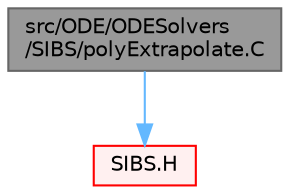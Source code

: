 digraph "src/ODE/ODESolvers/SIBS/polyExtrapolate.C"
{
 // LATEX_PDF_SIZE
  bgcolor="transparent";
  edge [fontname=Helvetica,fontsize=10,labelfontname=Helvetica,labelfontsize=10];
  node [fontname=Helvetica,fontsize=10,shape=box,height=0.2,width=0.4];
  Node1 [id="Node000001",label="src/ODE/ODESolvers\l/SIBS/polyExtrapolate.C",height=0.2,width=0.4,color="gray40", fillcolor="grey60", style="filled", fontcolor="black",tooltip=" "];
  Node1 -> Node2 [id="edge1_Node000001_Node000002",color="steelblue1",style="solid",tooltip=" "];
  Node2 [id="Node000002",label="SIBS.H",height=0.2,width=0.4,color="red", fillcolor="#FFF0F0", style="filled",URL="$SIBS_8H.html",tooltip=" "];
}
